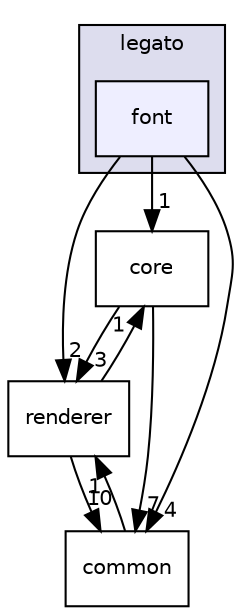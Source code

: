 digraph "gfx/middleware/legato/library/src/gfx/legato/font" {
  compound=true
  node [ fontsize="10", fontname="Helvetica"];
  edge [ labelfontsize="10", labelfontname="Helvetica"];
  subgraph clusterdir_9f5729dad30c3a99415d090dcffece40 {
    graph [ bgcolor="#ddddee", pencolor="black", label="legato" fontname="Helvetica", fontsize="10", URL="dir_9f5729dad30c3a99415d090dcffece40.html"]
  dir_8be70a617707475605b3582a0d722fdc [shape=box, label="font", style="filled", fillcolor="#eeeeff", pencolor="black", URL="dir_8be70a617707475605b3582a0d722fdc.html"];
  }
  dir_ccab4f4c771d0ed5e1d9c02941e42230 [shape=box label="core" URL="dir_ccab4f4c771d0ed5e1d9c02941e42230.html"];
  dir_977386f5bd74067e0b2f13954126b0fc [shape=box label="renderer" URL="dir_977386f5bd74067e0b2f13954126b0fc.html"];
  dir_192fb4248a7d7f0c34634334a26d417f [shape=box label="common" URL="dir_192fb4248a7d7f0c34634334a26d417f.html"];
  dir_977386f5bd74067e0b2f13954126b0fc->dir_ccab4f4c771d0ed5e1d9c02941e42230 [headlabel="1", labeldistance=1.5 headhref="dir_000064_000056.html"];
  dir_977386f5bd74067e0b2f13954126b0fc->dir_192fb4248a7d7f0c34634334a26d417f [headlabel="10", labeldistance=1.5 headhref="dir_000064_000055.html"];
  dir_ccab4f4c771d0ed5e1d9c02941e42230->dir_977386f5bd74067e0b2f13954126b0fc [headlabel="3", labeldistance=1.5 headhref="dir_000056_000064.html"];
  dir_ccab4f4c771d0ed5e1d9c02941e42230->dir_192fb4248a7d7f0c34634334a26d417f [headlabel="7", labeldistance=1.5 headhref="dir_000056_000055.html"];
  dir_192fb4248a7d7f0c34634334a26d417f->dir_977386f5bd74067e0b2f13954126b0fc [headlabel="1", labeldistance=1.5 headhref="dir_000055_000064.html"];
  dir_8be70a617707475605b3582a0d722fdc->dir_ccab4f4c771d0ed5e1d9c02941e42230 [headlabel="1", labeldistance=1.5 headhref="dir_000058_000056.html"];
  dir_8be70a617707475605b3582a0d722fdc->dir_977386f5bd74067e0b2f13954126b0fc [headlabel="2", labeldistance=1.5 headhref="dir_000058_000064.html"];
  dir_8be70a617707475605b3582a0d722fdc->dir_192fb4248a7d7f0c34634334a26d417f [headlabel="4", labeldistance=1.5 headhref="dir_000058_000055.html"];
}
